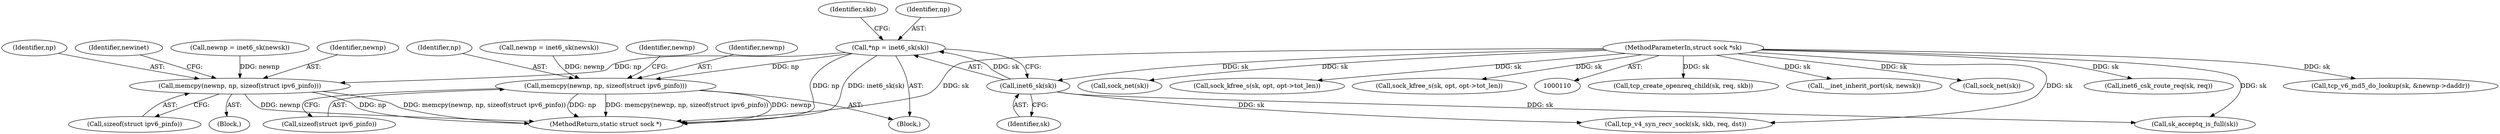 digraph "0_linux_f6d8bd051c391c1c0458a30b2a7abcd939329259_33@pointer" {
"1000119" [label="(Call,*np = inet6_sk(sk))"];
"1000121" [label="(Call,inet6_sk(sk))"];
"1000111" [label="(MethodParameterIn,struct sock *sk)"];
"1000176" [label="(Call,memcpy(newnp, np, sizeof(struct ipv6_pinfo)))"];
"1000329" [label="(Call,memcpy(newnp, np, sizeof(struct ipv6_pinfo)))"];
"1000284" [label="(Call,tcp_create_openreq_child(sk, req, skb))"];
"1000177" [label="(Identifier,newnp)"];
"1000562" [label="(Call,__inet_inherit_port(sk, newsk))"];
"1000330" [label="(Identifier,newnp)"];
"1000332" [label="(Call,sizeof(struct ipv6_pinfo))"];
"1000178" [label="(Identifier,np)"];
"1000604" [label="(MethodReturn,static struct sock *)"];
"1000119" [label="(Call,*np = inet6_sk(sk))"];
"1000577" [label="(Call,sock_net(sk))"];
"1000331" [label="(Identifier,np)"];
"1000275" [label="(Call,inet6_csk_route_req(sk, req))"];
"1000325" [label="(Call,newnp = inet6_sk(newsk))"];
"1000527" [label="(Call,tcp_v6_md5_do_lookup(sk, &newnp->daddr))"];
"1000122" [label="(Identifier,sk)"];
"1000266" [label="(Call,sk_acceptq_is_full(sk))"];
"1000132" [label="(Identifier,skb)"];
"1000120" [label="(Identifier,np)"];
"1000111" [label="(MethodParameterIn,struct sock *sk)"];
"1000115" [label="(Block,)"];
"1000139" [label="(Call,tcp_v4_syn_recv_sock(sk, skb, req, dst))"];
"1000176" [label="(Call,memcpy(newnp, np, sizeof(struct ipv6_pinfo)))"];
"1000136" [label="(Block,)"];
"1000183" [label="(Identifier,newinet)"];
"1000121" [label="(Call,inet6_sk(sk))"];
"1000599" [label="(Call,sock_net(sk))"];
"1000463" [label="(Call,sock_kfree_s(sk, opt, opt->tot_len))"];
"1000329" [label="(Call,memcpy(newnp, np, sizeof(struct ipv6_pinfo)))"];
"1000168" [label="(Call,newnp = inet6_sk(newsk))"];
"1000337" [label="(Identifier,newnp)"];
"1000589" [label="(Call,sock_kfree_s(sk, opt, opt->tot_len))"];
"1000179" [label="(Call,sizeof(struct ipv6_pinfo))"];
"1000119" -> "1000115"  [label="AST: "];
"1000119" -> "1000121"  [label="CFG: "];
"1000120" -> "1000119"  [label="AST: "];
"1000121" -> "1000119"  [label="AST: "];
"1000132" -> "1000119"  [label="CFG: "];
"1000119" -> "1000604"  [label="DDG: inet6_sk(sk)"];
"1000119" -> "1000604"  [label="DDG: np"];
"1000121" -> "1000119"  [label="DDG: sk"];
"1000119" -> "1000176"  [label="DDG: np"];
"1000119" -> "1000329"  [label="DDG: np"];
"1000121" -> "1000122"  [label="CFG: "];
"1000122" -> "1000121"  [label="AST: "];
"1000111" -> "1000121"  [label="DDG: sk"];
"1000121" -> "1000139"  [label="DDG: sk"];
"1000121" -> "1000266"  [label="DDG: sk"];
"1000111" -> "1000110"  [label="AST: "];
"1000111" -> "1000604"  [label="DDG: sk"];
"1000111" -> "1000139"  [label="DDG: sk"];
"1000111" -> "1000266"  [label="DDG: sk"];
"1000111" -> "1000275"  [label="DDG: sk"];
"1000111" -> "1000284"  [label="DDG: sk"];
"1000111" -> "1000463"  [label="DDG: sk"];
"1000111" -> "1000527"  [label="DDG: sk"];
"1000111" -> "1000562"  [label="DDG: sk"];
"1000111" -> "1000577"  [label="DDG: sk"];
"1000111" -> "1000589"  [label="DDG: sk"];
"1000111" -> "1000599"  [label="DDG: sk"];
"1000176" -> "1000136"  [label="AST: "];
"1000176" -> "1000179"  [label="CFG: "];
"1000177" -> "1000176"  [label="AST: "];
"1000178" -> "1000176"  [label="AST: "];
"1000179" -> "1000176"  [label="AST: "];
"1000183" -> "1000176"  [label="CFG: "];
"1000176" -> "1000604"  [label="DDG: np"];
"1000176" -> "1000604"  [label="DDG: memcpy(newnp, np, sizeof(struct ipv6_pinfo))"];
"1000176" -> "1000604"  [label="DDG: newnp"];
"1000168" -> "1000176"  [label="DDG: newnp"];
"1000329" -> "1000115"  [label="AST: "];
"1000329" -> "1000332"  [label="CFG: "];
"1000330" -> "1000329"  [label="AST: "];
"1000331" -> "1000329"  [label="AST: "];
"1000332" -> "1000329"  [label="AST: "];
"1000337" -> "1000329"  [label="CFG: "];
"1000329" -> "1000604"  [label="DDG: np"];
"1000329" -> "1000604"  [label="DDG: memcpy(newnp, np, sizeof(struct ipv6_pinfo))"];
"1000329" -> "1000604"  [label="DDG: newnp"];
"1000325" -> "1000329"  [label="DDG: newnp"];
}
